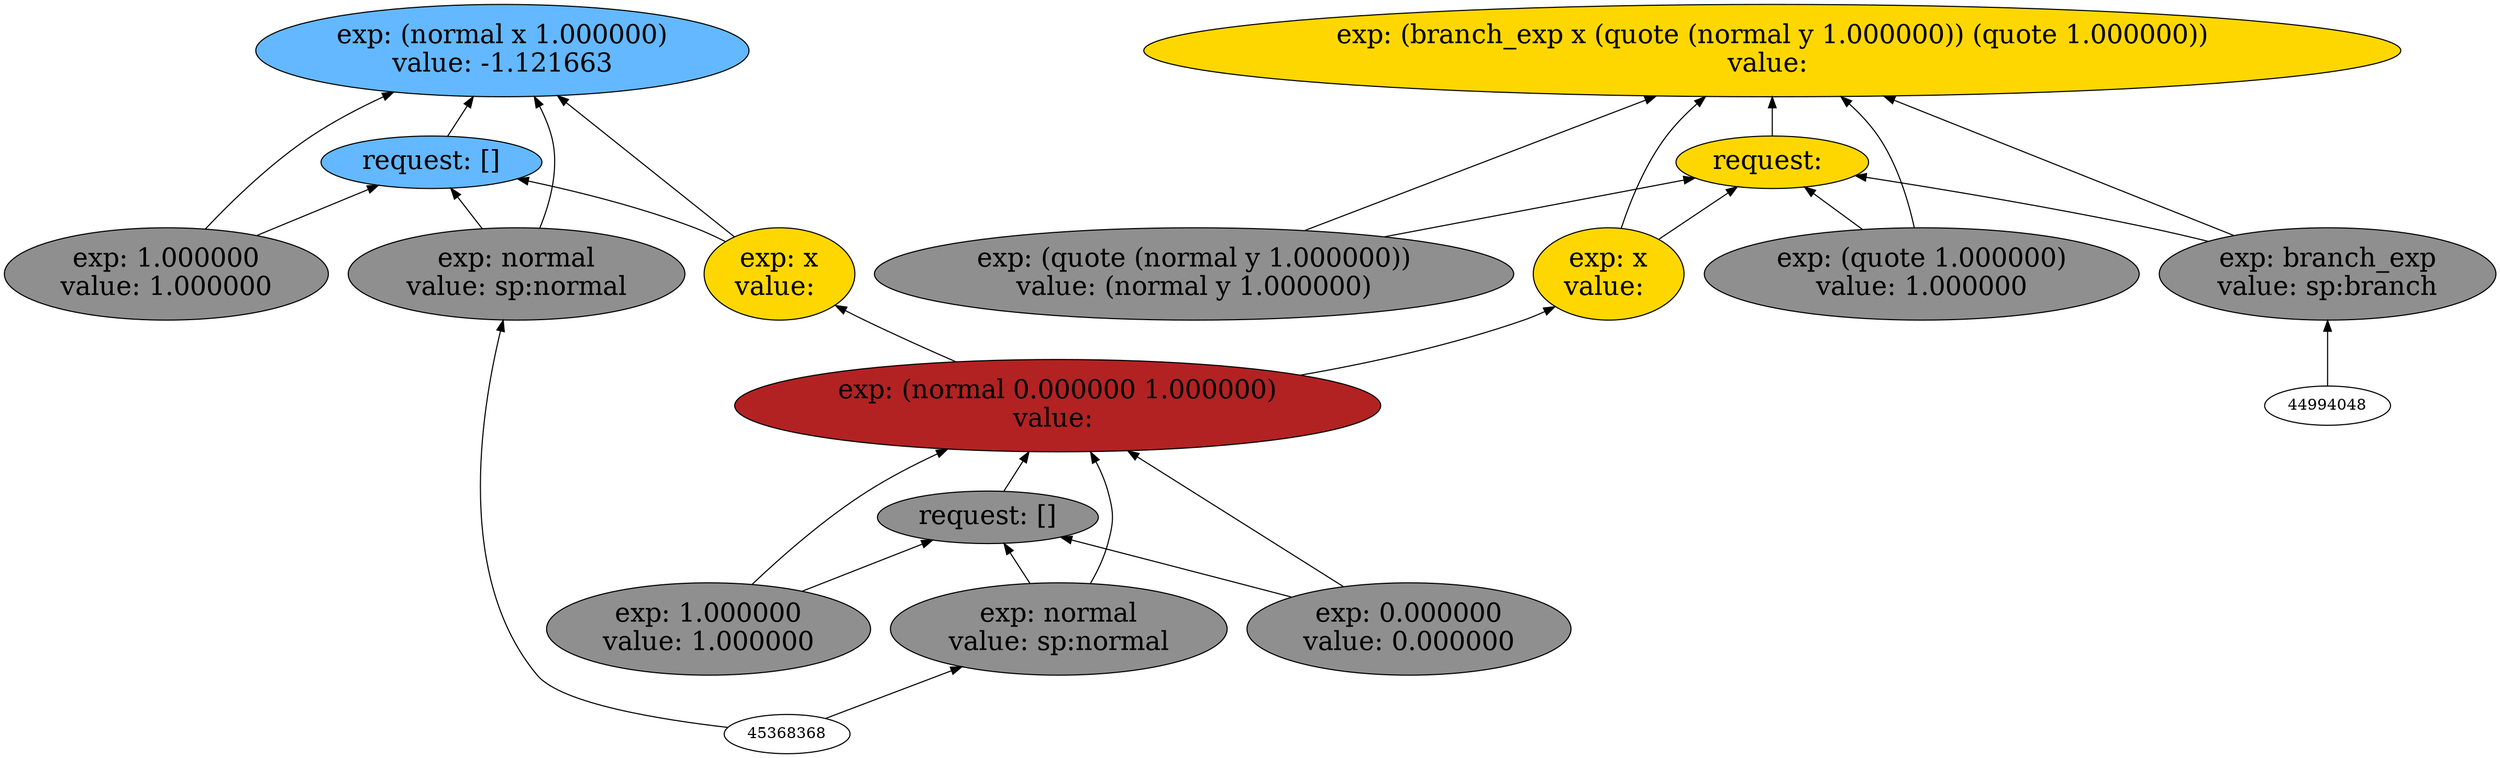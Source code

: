 digraph {
rankdir=BT
fontsize=24
subgraph clster1 {
label="Venture Families"
subgraph clster2 {
label="1"
"48210144"["fillcolor"="firebrick" "fontsize"="24" "label"="exp: (normal 0.000000 1.000000)\nvalue: " "shape"="ellipse" "style"="filled" ]
"47759296"["fillcolor"="grey56" "fontsize"="24" "label"="request: []" "shape"="ellipse" "style"="filled" ]
"48907824"["fillcolor"="grey56" "fontsize"="24" "label"="exp: normal\nvalue: sp:normal" "shape"="ellipse" "style"="filled" ]
"46865616"["fillcolor"="grey56" "fontsize"="24" "label"="exp: 0.000000\nvalue: 0.000000" "shape"="ellipse" "style"="filled" ]
"47721552"["fillcolor"="grey56" "fontsize"="24" "label"="exp: 1.000000\nvalue: 1.000000" "shape"="ellipse" "style"="filled" ]
}

subgraph clster3 {
label="2"
"47041392"["fillcolor"="steelblue1" "fontsize"="24" "label"="exp: (normal x 1.000000)\nvalue: -1.121663" "shape"="ellipse" "style"="filled" ]
"46747312"["fillcolor"="steelblue1" "fontsize"="24" "label"="request: []" "shape"="ellipse" "style"="filled" ]
"47173568"["fillcolor"="grey56" "fontsize"="24" "label"="exp: normal\nvalue: sp:normal" "shape"="ellipse" "style"="filled" ]
"48969600"["fillcolor"="gold" "fontsize"="24" "label"="exp: x\nvalue: " "shape"="ellipse" "style"="filled" ]
"46776512"["fillcolor"="grey56" "fontsize"="24" "label"="exp: 1.000000\nvalue: 1.000000" "shape"="ellipse" "style"="filled" ]
}

subgraph clster4 {
label="3"
"46860640"["fillcolor"="gold" "fontsize"="24" "label"="exp: (branch_exp x (quote (normal y 1.000000)) (quote 1.000000))\nvalue: " "shape"="ellipse" "style"="filled" ]
"46977296"["fillcolor"="gold" "fontsize"="24" "label"="request: " "shape"="ellipse" "style"="filled" ]
"47023952"["fillcolor"="grey56" "fontsize"="24" "label"="exp: branch_exp\nvalue: sp:branch" "shape"="ellipse" "style"="filled" ]
"47476656"["fillcolor"="gold" "fontsize"="24" "label"="exp: x\nvalue: " "shape"="ellipse" "style"="filled" ]
"46748512"["fillcolor"="grey56" "fontsize"="24" "label"="exp: (quote (normal y 1.000000))\nvalue: (normal y 1.000000)" "shape"="ellipse" "style"="filled" ]
"47534080"["fillcolor"="grey56" "fontsize"="24" "label"="exp: (quote 1.000000)\nvalue: 1.000000" "shape"="ellipse" "style"="filled" ]
}

}

"47023952" -> "46860640"["arrowhead"="normal" "color"="black" "constraint"="true" "style"="solid" ]
"47023952" -> "46977296"["arrowhead"="normal" "color"="black" "constraint"="true" "style"="solid" ]
"44994048" -> "47023952"["arrowhead"="normal" "color"="black" "constraint"="true" "style"="solid" ]
"47476656" -> "46860640"["arrowhead"="normal" "color"="black" "constraint"="true" "style"="solid" ]
"47476656" -> "46977296"["arrowhead"="normal" "color"="black" "constraint"="true" "style"="solid" ]
"48210144" -> "47476656"["arrowhead"="normal" "color"="black" "constraint"="true" "style"="solid" ]
"46748512" -> "46860640"["arrowhead"="normal" "color"="black" "constraint"="true" "style"="solid" ]
"46748512" -> "46977296"["arrowhead"="normal" "color"="black" "constraint"="true" "style"="solid" ]
"47534080" -> "46860640"["arrowhead"="normal" "color"="black" "constraint"="true" "style"="solid" ]
"47534080" -> "46977296"["arrowhead"="normal" "color"="black" "constraint"="true" "style"="solid" ]
"46977296" -> "46860640"["arrowhead"="normal" "color"="black" "constraint"="true" "style"="solid" ]
"47173568" -> "47041392"["arrowhead"="normal" "color"="black" "constraint"="true" "style"="solid" ]
"47173568" -> "46747312"["arrowhead"="normal" "color"="black" "constraint"="true" "style"="solid" ]
"45368368" -> "47173568"["arrowhead"="normal" "color"="black" "constraint"="true" "style"="solid" ]
"48969600" -> "47041392"["arrowhead"="normal" "color"="black" "constraint"="true" "style"="solid" ]
"48969600" -> "46747312"["arrowhead"="normal" "color"="black" "constraint"="true" "style"="solid" ]
"48210144" -> "48969600"["arrowhead"="normal" "color"="black" "constraint"="true" "style"="solid" ]
"46776512" -> "47041392"["arrowhead"="normal" "color"="black" "constraint"="true" "style"="solid" ]
"46776512" -> "46747312"["arrowhead"="normal" "color"="black" "constraint"="true" "style"="solid" ]
"46747312" -> "47041392"["arrowhead"="normal" "color"="black" "constraint"="true" "style"="solid" ]
"48907824" -> "48210144"["arrowhead"="normal" "color"="black" "constraint"="true" "style"="solid" ]
"48907824" -> "47759296"["arrowhead"="normal" "color"="black" "constraint"="true" "style"="solid" ]
"45368368" -> "48907824"["arrowhead"="normal" "color"="black" "constraint"="true" "style"="solid" ]
"46865616" -> "48210144"["arrowhead"="normal" "color"="black" "constraint"="true" "style"="solid" ]
"46865616" -> "47759296"["arrowhead"="normal" "color"="black" "constraint"="true" "style"="solid" ]
"47721552" -> "48210144"["arrowhead"="normal" "color"="black" "constraint"="true" "style"="solid" ]
"47721552" -> "47759296"["arrowhead"="normal" "color"="black" "constraint"="true" "style"="solid" ]
"47759296" -> "48210144"["arrowhead"="normal" "color"="black" "constraint"="true" "style"="solid" ]

}